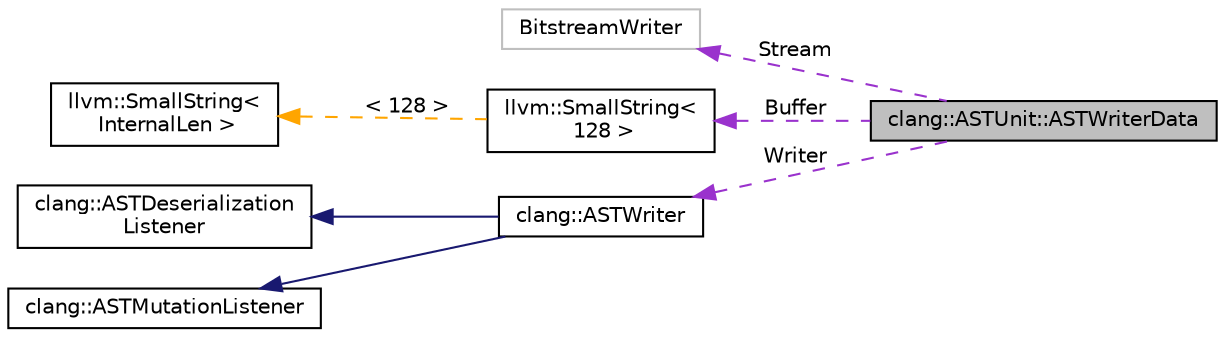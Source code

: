 digraph "clang::ASTUnit::ASTWriterData"
{
 // LATEX_PDF_SIZE
  bgcolor="transparent";
  edge [fontname="Helvetica",fontsize="10",labelfontname="Helvetica",labelfontsize="10"];
  node [fontname="Helvetica",fontsize="10",shape=record];
  rankdir="LR";
  Node1 [label="clang::ASTUnit::ASTWriterData",height=0.2,width=0.4,color="black", fillcolor="grey75", style="filled", fontcolor="black",tooltip=" "];
  Node2 -> Node1 [dir="back",color="darkorchid3",fontsize="10",style="dashed",label=" Stream" ,fontname="Helvetica"];
  Node2 [label="BitstreamWriter",height=0.2,width=0.4,color="grey75",tooltip=" "];
  Node3 -> Node1 [dir="back",color="darkorchid3",fontsize="10",style="dashed",label=" Buffer" ,fontname="Helvetica"];
  Node3 [label="llvm::SmallString\<\l 128 \>",height=0.2,width=0.4,color="black",URL="$classllvm_1_1SmallString.html",tooltip=" "];
  Node4 -> Node3 [dir="back",color="orange",fontsize="10",style="dashed",label=" \< 128 \>" ,fontname="Helvetica"];
  Node4 [label="llvm::SmallString\<\l InternalLen \>",height=0.2,width=0.4,color="black",URL="$classllvm_1_1SmallString.html",tooltip=" "];
  Node5 -> Node1 [dir="back",color="darkorchid3",fontsize="10",style="dashed",label=" Writer" ,fontname="Helvetica"];
  Node5 [label="clang::ASTWriter",height=0.2,width=0.4,color="black",URL="$classclang_1_1ASTWriter.html",tooltip="Writes an AST file containing the contents of a translation unit."];
  Node6 -> Node5 [dir="back",color="midnightblue",fontsize="10",style="solid",fontname="Helvetica"];
  Node6 [label="clang::ASTDeserialization\lListener",height=0.2,width=0.4,color="black",URL="$classclang_1_1ASTDeserializationListener.html",tooltip=" "];
  Node7 -> Node5 [dir="back",color="midnightblue",fontsize="10",style="solid",fontname="Helvetica"];
  Node7 [label="clang::ASTMutationListener",height=0.2,width=0.4,color="black",URL="$classclang_1_1ASTMutationListener.html",tooltip="An abstract interface that should be implemented by listeners that want to be notified when an AST en..."];
}
